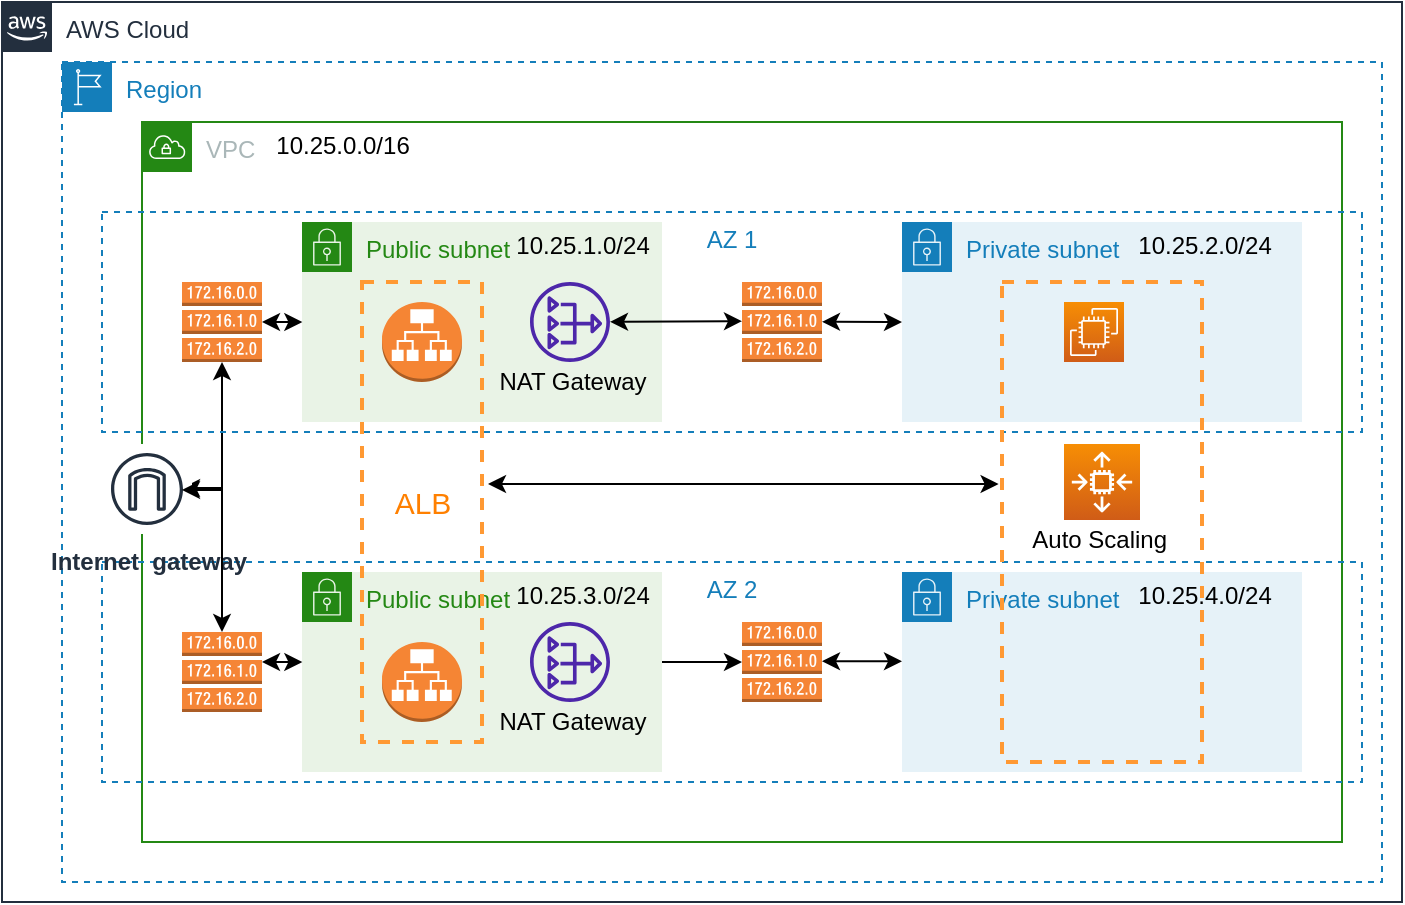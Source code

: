 <mxfile version="17.5.0" type="github">
  <diagram id="Ht1M8jgEwFfnCIfOTk4-" name="Page-1">
    <mxGraphModel dx="998" dy="592" grid="1" gridSize="10" guides="1" tooltips="1" connect="1" arrows="1" fold="1" page="1" pageScale="1" pageWidth="827" pageHeight="1169" math="0" shadow="0">
      <root>
        <mxCell id="0" />
        <mxCell id="1" parent="0" />
        <mxCell id="lyNqc7KsThxSfF1TQBSU-2" value="Region" style="points=[[0,0],[0.25,0],[0.5,0],[0.75,0],[1,0],[1,0.25],[1,0.5],[1,0.75],[1,1],[0.75,1],[0.5,1],[0.25,1],[0,1],[0,0.75],[0,0.5],[0,0.25]];outlineConnect=0;gradientColor=none;html=1;whiteSpace=wrap;fontSize=12;fontStyle=0;container=1;pointerEvents=0;collapsible=0;recursiveResize=0;shape=mxgraph.aws4.group;grIcon=mxgraph.aws4.group_region;strokeColor=#147EBA;fillColor=none;verticalAlign=top;align=left;spacingLeft=30;fontColor=#147EBA;dashed=1;" vertex="1" parent="1">
          <mxGeometry x="140" y="100" width="660" height="410" as="geometry" />
        </mxCell>
        <mxCell id="lyNqc7KsThxSfF1TQBSU-6" value="Public subnet" style="points=[[0,0],[0.25,0],[0.5,0],[0.75,0],[1,0],[1,0.25],[1,0.5],[1,0.75],[1,1],[0.75,1],[0.5,1],[0.25,1],[0,1],[0,0.75],[0,0.5],[0,0.25]];outlineConnect=0;gradientColor=none;html=1;whiteSpace=wrap;fontSize=12;fontStyle=0;container=1;pointerEvents=0;collapsible=0;recursiveResize=0;shape=mxgraph.aws4.group;grIcon=mxgraph.aws4.group_security_group;grStroke=0;strokeColor=#248814;fillColor=#E9F3E6;verticalAlign=top;align=left;spacingLeft=30;fontColor=#248814;dashed=0;" vertex="1" parent="lyNqc7KsThxSfF1TQBSU-2">
          <mxGeometry x="120" y="80" width="180" height="100" as="geometry" />
        </mxCell>
        <mxCell id="lyNqc7KsThxSfF1TQBSU-27" value="" style="sketch=0;outlineConnect=0;fontColor=#232F3E;gradientColor=none;fillColor=#4D27AA;strokeColor=none;dashed=0;verticalLabelPosition=bottom;verticalAlign=top;align=center;html=1;fontSize=12;fontStyle=0;aspect=fixed;pointerEvents=1;shape=mxgraph.aws4.nat_gateway;" vertex="1" parent="lyNqc7KsThxSfF1TQBSU-6">
          <mxGeometry x="114" y="30" width="40" height="40" as="geometry" />
        </mxCell>
        <mxCell id="lyNqc7KsThxSfF1TQBSU-28" value="NAT Gateway" style="text;html=1;resizable=0;autosize=1;align=center;verticalAlign=middle;points=[];fillColor=none;strokeColor=none;rounded=0;" vertex="1" parent="lyNqc7KsThxSfF1TQBSU-6">
          <mxGeometry x="90" y="70" width="90" height="20" as="geometry" />
        </mxCell>
        <mxCell id="lyNqc7KsThxSfF1TQBSU-22" value="" style="outlineConnect=0;dashed=0;verticalLabelPosition=bottom;verticalAlign=top;align=center;html=1;shape=mxgraph.aws3.route_table;fillColor=#F58536;gradientColor=none;" vertex="1" parent="lyNqc7KsThxSfF1TQBSU-2">
          <mxGeometry x="340" y="280" width="40" height="40" as="geometry" />
        </mxCell>
        <mxCell id="lyNqc7KsThxSfF1TQBSU-21" value="" style="outlineConnect=0;dashed=0;verticalLabelPosition=bottom;verticalAlign=top;align=center;html=1;shape=mxgraph.aws3.route_table;fillColor=#F58536;gradientColor=none;" vertex="1" parent="lyNqc7KsThxSfF1TQBSU-2">
          <mxGeometry x="340" y="110" width="40" height="40" as="geometry" />
        </mxCell>
        <mxCell id="lyNqc7KsThxSfF1TQBSU-1" value="AWS Cloud" style="points=[[0,0],[0.25,0],[0.5,0],[0.75,0],[1,0],[1,0.25],[1,0.5],[1,0.75],[1,1],[0.75,1],[0.5,1],[0.25,1],[0,1],[0,0.75],[0,0.5],[0,0.25]];outlineConnect=0;gradientColor=none;html=1;whiteSpace=wrap;fontSize=12;fontStyle=0;container=1;pointerEvents=0;collapsible=0;recursiveResize=0;shape=mxgraph.aws4.group;grIcon=mxgraph.aws4.group_aws_cloud_alt;strokeColor=#232F3E;fillColor=none;verticalAlign=top;align=left;spacingLeft=30;fontColor=#232F3E;dashed=0;" vertex="1" parent="1">
          <mxGeometry x="110" y="70" width="700" height="450" as="geometry" />
        </mxCell>
        <mxCell id="lyNqc7KsThxSfF1TQBSU-36" value="" style="endArrow=classic;startArrow=classic;html=1;rounded=0;" edge="1" parent="lyNqc7KsThxSfF1TQBSU-1">
          <mxGeometry width="50" height="50" relative="1" as="geometry">
            <mxPoint x="410" y="329.597" as="sourcePoint" />
            <mxPoint x="450" y="329.69" as="targetPoint" />
          </mxGeometry>
        </mxCell>
        <mxCell id="lyNqc7KsThxSfF1TQBSU-38" value="" style="sketch=0;points=[[0,0,0],[0.25,0,0],[0.5,0,0],[0.75,0,0],[1,0,0],[0,1,0],[0.25,1,0],[0.5,1,0],[0.75,1,0],[1,1,0],[0,0.25,0],[0,0.5,0],[0,0.75,0],[1,0.25,0],[1,0.5,0],[1,0.75,0]];outlineConnect=0;fontColor=#232F3E;gradientColor=#F78E04;gradientDirection=north;fillColor=#D05C17;strokeColor=#ffffff;dashed=0;verticalLabelPosition=bottom;verticalAlign=top;align=center;html=1;fontSize=12;fontStyle=0;aspect=fixed;shape=mxgraph.aws4.resourceIcon;resIcon=mxgraph.aws4.ec2;" vertex="1" parent="lyNqc7KsThxSfF1TQBSU-1">
          <mxGeometry x="531" y="325" width="30" height="30" as="geometry" />
        </mxCell>
        <mxCell id="lyNqc7KsThxSfF1TQBSU-40" value="" style="outlineConnect=0;dashed=0;verticalLabelPosition=bottom;verticalAlign=top;align=center;html=1;shape=mxgraph.aws3.application_load_balancer;fillColor=#F58534;gradientColor=none;fontSize=15;fontColor=#FF8000;strokeColor=#FF9933;strokeWidth=2;" vertex="1" parent="lyNqc7KsThxSfF1TQBSU-1">
          <mxGeometry x="190" y="150" width="40" height="40" as="geometry" />
        </mxCell>
        <mxCell id="lyNqc7KsThxSfF1TQBSU-43" value="ALB" style="text;html=1;resizable=0;autosize=1;align=center;verticalAlign=middle;points=[];fillColor=none;strokeColor=none;rounded=0;fontSize=15;fontColor=#FF8000;" vertex="1" parent="lyNqc7KsThxSfF1TQBSU-1">
          <mxGeometry x="190" y="240" width="40" height="20" as="geometry" />
        </mxCell>
        <mxCell id="lyNqc7KsThxSfF1TQBSU-45" value="&lt;span style=&quot;color: rgb(0 , 0 , 0) ; font-size: 12px&quot;&gt;10.25.0.0/16&lt;/span&gt;" style="text;html=1;resizable=0;autosize=1;align=center;verticalAlign=middle;points=[];fillColor=none;strokeColor=none;rounded=0;fontSize=15;fontColor=#FF8000;" vertex="1" parent="lyNqc7KsThxSfF1TQBSU-1">
          <mxGeometry x="130" y="60" width="80" height="20" as="geometry" />
        </mxCell>
        <mxCell id="lyNqc7KsThxSfF1TQBSU-46" value="&lt;span style=&quot;color: rgb(0 , 0 , 0) ; font-size: 12px&quot;&gt;10.25.1.0/24&lt;/span&gt;" style="text;html=1;resizable=0;autosize=1;align=center;verticalAlign=middle;points=[];fillColor=none;strokeColor=none;rounded=0;fontSize=15;fontColor=#FF8000;" vertex="1" parent="lyNqc7KsThxSfF1TQBSU-1">
          <mxGeometry x="250" y="110" width="80" height="20" as="geometry" />
        </mxCell>
        <mxCell id="lyNqc7KsThxSfF1TQBSU-29" value="" style="endArrow=classic;startArrow=classic;html=1;rounded=0;entryX=0.5;entryY=1;entryDx=0;entryDy=0;entryPerimeter=0;" edge="1" parent="1" target="lyNqc7KsThxSfF1TQBSU-26">
          <mxGeometry width="50" height="50" relative="1" as="geometry">
            <mxPoint x="200" y="313" as="sourcePoint" />
            <mxPoint x="380" y="300" as="targetPoint" />
            <Array as="points">
              <mxPoint x="220" y="313" />
            </Array>
          </mxGeometry>
        </mxCell>
        <mxCell id="lyNqc7KsThxSfF1TQBSU-33" value="" style="endArrow=classic;startArrow=classic;html=1;rounded=0;entryX=0;entryY=0.5;entryDx=0;entryDy=0;entryPerimeter=0;" edge="1" parent="1" source="lyNqc7KsThxSfF1TQBSU-18" target="lyNqc7KsThxSfF1TQBSU-22">
          <mxGeometry width="50" height="50" relative="1" as="geometry">
            <mxPoint x="290" y="400" as="sourcePoint" />
            <mxPoint x="340" y="350" as="targetPoint" />
          </mxGeometry>
        </mxCell>
        <mxCell id="lyNqc7KsThxSfF1TQBSU-5" value="VPC" style="points=[[0,0],[0.25,0],[0.5,0],[0.75,0],[1,0],[1,0.25],[1,0.5],[1,0.75],[1,1],[0.75,1],[0.5,1],[0.25,1],[0,1],[0,0.75],[0,0.5],[0,0.25]];outlineConnect=0;gradientColor=none;html=1;whiteSpace=wrap;fontSize=12;fontStyle=0;container=1;pointerEvents=0;collapsible=0;recursiveResize=0;shape=mxgraph.aws4.group;grIcon=mxgraph.aws4.group_vpc;strokeColor=#248814;fillColor=none;verticalAlign=top;align=left;spacingLeft=30;fontColor=#AAB7B8;dashed=0;" vertex="1" parent="1">
          <mxGeometry x="180" y="130" width="600" height="360" as="geometry" />
        </mxCell>
        <mxCell id="lyNqc7KsThxSfF1TQBSU-4" value="AZ 2" style="fillColor=none;strokeColor=#147EBA;dashed=1;verticalAlign=top;fontStyle=0;fontColor=#147EBA;" vertex="1" parent="lyNqc7KsThxSfF1TQBSU-5">
          <mxGeometry x="-20" y="220" width="630" height="110" as="geometry" />
        </mxCell>
        <mxCell id="lyNqc7KsThxSfF1TQBSU-3" value="AZ 1" style="fillColor=none;strokeColor=#147EBA;dashed=1;verticalAlign=top;fontStyle=0;fontColor=#147EBA;" vertex="1" parent="lyNqc7KsThxSfF1TQBSU-5">
          <mxGeometry x="-20" y="45" width="630" height="110" as="geometry" />
        </mxCell>
        <mxCell id="lyNqc7KsThxSfF1TQBSU-7" value="Public subnet" style="points=[[0,0],[0.25,0],[0.5,0],[0.75,0],[1,0],[1,0.25],[1,0.5],[1,0.75],[1,1],[0.75,1],[0.5,1],[0.25,1],[0,1],[0,0.75],[0,0.5],[0,0.25]];outlineConnect=0;gradientColor=none;html=1;whiteSpace=wrap;fontSize=12;fontStyle=0;container=1;pointerEvents=0;collapsible=0;recursiveResize=0;shape=mxgraph.aws4.group;grIcon=mxgraph.aws4.group_security_group;grStroke=0;strokeColor=#248814;fillColor=#E9F3E6;verticalAlign=top;align=left;spacingLeft=30;fontColor=#248814;dashed=0;" vertex="1" parent="lyNqc7KsThxSfF1TQBSU-5">
          <mxGeometry x="80" y="225" width="180" height="100" as="geometry" />
        </mxCell>
        <mxCell id="lyNqc7KsThxSfF1TQBSU-9" value="Private subnet" style="points=[[0,0],[0.25,0],[0.5,0],[0.75,0],[1,0],[1,0.25],[1,0.5],[1,0.75],[1,1],[0.75,1],[0.5,1],[0.25,1],[0,1],[0,0.75],[0,0.5],[0,0.25]];outlineConnect=0;gradientColor=none;html=1;whiteSpace=wrap;fontSize=12;fontStyle=0;container=1;pointerEvents=0;collapsible=0;recursiveResize=0;shape=mxgraph.aws4.group;grIcon=mxgraph.aws4.group_security_group;grStroke=0;strokeColor=#147EBA;fillColor=#E6F2F8;verticalAlign=top;align=left;spacingLeft=30;fontColor=#147EBA;dashed=0;" vertex="1" parent="lyNqc7KsThxSfF1TQBSU-5">
          <mxGeometry x="380" y="225" width="200" height="100" as="geometry" />
        </mxCell>
        <mxCell id="lyNqc7KsThxSfF1TQBSU-10" value="Private subnet" style="points=[[0,0],[0.25,0],[0.5,0],[0.75,0],[1,0],[1,0.25],[1,0.5],[1,0.75],[1,1],[0.75,1],[0.5,1],[0.25,1],[0,1],[0,0.75],[0,0.5],[0,0.25]];outlineConnect=0;gradientColor=none;html=1;whiteSpace=wrap;fontSize=12;fontStyle=0;container=1;pointerEvents=0;collapsible=0;recursiveResize=0;shape=mxgraph.aws4.group;grIcon=mxgraph.aws4.group_security_group;grStroke=0;strokeColor=#147EBA;fillColor=#E6F2F8;verticalAlign=top;align=left;spacingLeft=30;fontColor=#147EBA;dashed=0;" vertex="1" parent="lyNqc7KsThxSfF1TQBSU-5">
          <mxGeometry x="380" y="50" width="200" height="100" as="geometry" />
        </mxCell>
        <mxCell id="lyNqc7KsThxSfF1TQBSU-12" value="" style="sketch=0;points=[[0,0,0],[0.25,0,0],[0.5,0,0],[0.75,0,0],[1,0,0],[0,1,0],[0.25,1,0],[0.5,1,0],[0.75,1,0],[1,1,0],[0,0.25,0],[0,0.5,0],[0,0.75,0],[1,0.25,0],[1,0.5,0],[1,0.75,0]];outlineConnect=0;fontColor=#232F3E;gradientColor=#F78E04;gradientDirection=north;fillColor=#D05C17;strokeColor=#ffffff;dashed=0;verticalLabelPosition=bottom;verticalAlign=top;align=center;html=1;fontSize=12;fontStyle=0;aspect=fixed;shape=mxgraph.aws4.resourceIcon;resIcon=mxgraph.aws4.auto_scaling2;" vertex="1" parent="lyNqc7KsThxSfF1TQBSU-5">
          <mxGeometry x="461" y="161" width="38" height="38" as="geometry" />
        </mxCell>
        <mxCell id="lyNqc7KsThxSfF1TQBSU-13" value="Auto Scaling&amp;nbsp;" style="text;html=1;resizable=0;autosize=1;align=center;verticalAlign=middle;points=[];fillColor=none;strokeColor=none;rounded=0;" vertex="1" parent="lyNqc7KsThxSfF1TQBSU-5">
          <mxGeometry x="435" y="199" width="90" height="20" as="geometry" />
        </mxCell>
        <mxCell id="lyNqc7KsThxSfF1TQBSU-18" value="" style="sketch=0;outlineConnect=0;fontColor=#232F3E;gradientColor=none;fillColor=#4D27AA;strokeColor=none;dashed=0;verticalLabelPosition=bottom;verticalAlign=top;align=center;html=1;fontSize=12;fontStyle=0;aspect=fixed;pointerEvents=1;shape=mxgraph.aws4.nat_gateway;" vertex="1" parent="lyNqc7KsThxSfF1TQBSU-5">
          <mxGeometry x="194" y="250" width="40" height="40" as="geometry" />
        </mxCell>
        <mxCell id="lyNqc7KsThxSfF1TQBSU-20" value="NAT Gateway" style="text;html=1;resizable=0;autosize=1;align=center;verticalAlign=middle;points=[];fillColor=none;strokeColor=none;rounded=0;" vertex="1" parent="lyNqc7KsThxSfF1TQBSU-5">
          <mxGeometry x="170" y="290" width="90" height="20" as="geometry" />
        </mxCell>
        <mxCell id="lyNqc7KsThxSfF1TQBSU-24" value="&lt;b&gt;Internet&amp;nbsp; gateway&lt;/b&gt;" style="sketch=0;outlineConnect=0;fontColor=#232F3E;gradientColor=none;strokeColor=#232F3E;fillColor=#ffffff;dashed=0;verticalLabelPosition=bottom;verticalAlign=top;align=center;html=1;fontSize=12;fontStyle=0;aspect=fixed;shape=mxgraph.aws4.resourceIcon;resIcon=mxgraph.aws4.internet_gateway;" vertex="1" parent="lyNqc7KsThxSfF1TQBSU-5">
          <mxGeometry x="-20" y="161" width="45" height="45" as="geometry" />
        </mxCell>
        <mxCell id="lyNqc7KsThxSfF1TQBSU-25" value="" style="outlineConnect=0;dashed=0;verticalLabelPosition=bottom;verticalAlign=top;align=center;html=1;shape=mxgraph.aws3.route_table;fillColor=#F58536;gradientColor=none;" vertex="1" parent="lyNqc7KsThxSfF1TQBSU-5">
          <mxGeometry x="20" y="255" width="40" height="40" as="geometry" />
        </mxCell>
        <mxCell id="lyNqc7KsThxSfF1TQBSU-30" value="" style="endArrow=classic;startArrow=classic;html=1;rounded=0;entryX=0.5;entryY=0;entryDx=0;entryDy=0;entryPerimeter=0;" edge="1" parent="lyNqc7KsThxSfF1TQBSU-5" target="lyNqc7KsThxSfF1TQBSU-25">
          <mxGeometry width="50" height="50" relative="1" as="geometry">
            <mxPoint x="20" y="184" as="sourcePoint" />
            <mxPoint x="80" y="170" as="targetPoint" />
            <Array as="points">
              <mxPoint x="40" y="184" />
            </Array>
          </mxGeometry>
        </mxCell>
        <mxCell id="lyNqc7KsThxSfF1TQBSU-26" value="" style="outlineConnect=0;dashed=0;verticalLabelPosition=bottom;verticalAlign=top;align=center;html=1;shape=mxgraph.aws3.route_table;fillColor=#F58536;gradientColor=none;" vertex="1" parent="lyNqc7KsThxSfF1TQBSU-5">
          <mxGeometry x="20" y="80" width="40" height="40" as="geometry" />
        </mxCell>
        <mxCell id="lyNqc7KsThxSfF1TQBSU-31" value="" style="endArrow=classic;startArrow=classic;html=1;rounded=0;entryX=1;entryY=0.5;entryDx=0;entryDy=0;entryPerimeter=0;exitX=0.159;exitY=0.5;exitDx=0;exitDy=0;exitPerimeter=0;" edge="1" parent="lyNqc7KsThxSfF1TQBSU-5" source="lyNqc7KsThxSfF1TQBSU-3" target="lyNqc7KsThxSfF1TQBSU-26">
          <mxGeometry width="50" height="50" relative="1" as="geometry">
            <mxPoint x="30" y="190" as="sourcePoint" />
            <mxPoint x="80" y="140" as="targetPoint" />
          </mxGeometry>
        </mxCell>
        <mxCell id="lyNqc7KsThxSfF1TQBSU-32" value="" style="endArrow=classic;startArrow=classic;html=1;rounded=0;exitX=0.159;exitY=0.455;exitDx=0;exitDy=0;exitPerimeter=0;" edge="1" parent="lyNqc7KsThxSfF1TQBSU-5" source="lyNqc7KsThxSfF1TQBSU-4">
          <mxGeometry width="50" height="50" relative="1" as="geometry">
            <mxPoint x="90.17" y="110" as="sourcePoint" />
            <mxPoint x="60" y="270" as="targetPoint" />
            <Array as="points">
              <mxPoint x="70" y="270" />
            </Array>
          </mxGeometry>
        </mxCell>
        <mxCell id="lyNqc7KsThxSfF1TQBSU-34" value="" style="endArrow=classic;startArrow=classic;html=1;rounded=0;entryX=0;entryY=0.5;entryDx=0;entryDy=0;entryPerimeter=0;" edge="1" parent="lyNqc7KsThxSfF1TQBSU-5" source="lyNqc7KsThxSfF1TQBSU-27">
          <mxGeometry width="50" height="50" relative="1" as="geometry">
            <mxPoint x="270" y="110" as="sourcePoint" />
            <mxPoint x="300" y="99.6" as="targetPoint" />
          </mxGeometry>
        </mxCell>
        <mxCell id="lyNqc7KsThxSfF1TQBSU-35" value="" style="endArrow=classic;startArrow=classic;html=1;rounded=0;" edge="1" parent="lyNqc7KsThxSfF1TQBSU-5">
          <mxGeometry width="50" height="50" relative="1" as="geometry">
            <mxPoint x="340" y="99.907" as="sourcePoint" />
            <mxPoint x="380" y="100" as="targetPoint" />
          </mxGeometry>
        </mxCell>
        <mxCell id="lyNqc7KsThxSfF1TQBSU-37" value="" style="sketch=0;points=[[0,0,0],[0.25,0,0],[0.5,0,0],[0.75,0,0],[1,0,0],[0,1,0],[0.25,1,0],[0.5,1,0],[0.75,1,0],[1,1,0],[0,0.25,0],[0,0.5,0],[0,0.75,0],[1,0.25,0],[1,0.5,0],[1,0.75,0]];outlineConnect=0;fontColor=#232F3E;gradientColor=#F78E04;gradientDirection=north;fillColor=#D05C17;strokeColor=#ffffff;dashed=0;verticalLabelPosition=bottom;verticalAlign=top;align=center;html=1;fontSize=12;fontStyle=0;aspect=fixed;shape=mxgraph.aws4.resourceIcon;resIcon=mxgraph.aws4.ec2;" vertex="1" parent="lyNqc7KsThxSfF1TQBSU-5">
          <mxGeometry x="461" y="90" width="30" height="30" as="geometry" />
        </mxCell>
        <mxCell id="lyNqc7KsThxSfF1TQBSU-39" value="" style="fillColor=none;strokeColor=#FF9933;dashed=1;verticalAlign=top;fontStyle=1;fontColor=#FF8000;fontSize=15;strokeWidth=2;" vertex="1" parent="lyNqc7KsThxSfF1TQBSU-5">
          <mxGeometry x="430" y="80" width="100" height="240" as="geometry" />
        </mxCell>
        <mxCell id="lyNqc7KsThxSfF1TQBSU-41" value="" style="outlineConnect=0;dashed=0;verticalLabelPosition=bottom;verticalAlign=top;align=center;html=1;shape=mxgraph.aws3.application_load_balancer;fillColor=#F58534;gradientColor=none;fontSize=15;fontColor=#FF8000;strokeColor=#FF9933;strokeWidth=2;" vertex="1" parent="lyNqc7KsThxSfF1TQBSU-5">
          <mxGeometry x="120" y="260" width="40" height="40" as="geometry" />
        </mxCell>
        <mxCell id="lyNqc7KsThxSfF1TQBSU-42" value="" style="fillColor=none;strokeColor=#FF9933;dashed=1;verticalAlign=top;fontStyle=1;fontColor=#FF8000;fontSize=15;strokeWidth=2;" vertex="1" parent="lyNqc7KsThxSfF1TQBSU-5">
          <mxGeometry x="110" y="80" width="60" height="230" as="geometry" />
        </mxCell>
        <mxCell id="lyNqc7KsThxSfF1TQBSU-44" value="" style="endArrow=classic;startArrow=classic;html=1;rounded=0;fontSize=15;fontColor=#FF8000;entryX=-0.017;entryY=0.421;entryDx=0;entryDy=0;entryPerimeter=0;exitX=1.05;exitY=0.439;exitDx=0;exitDy=0;exitPerimeter=0;" edge="1" parent="lyNqc7KsThxSfF1TQBSU-5" source="lyNqc7KsThxSfF1TQBSU-42" target="lyNqc7KsThxSfF1TQBSU-39">
          <mxGeometry width="50" height="50" relative="1" as="geometry">
            <mxPoint x="240" y="270" as="sourcePoint" />
            <mxPoint x="290" y="220" as="targetPoint" />
          </mxGeometry>
        </mxCell>
        <mxCell id="lyNqc7KsThxSfF1TQBSU-47" value="&lt;span style=&quot;color: rgb(0 , 0 , 0) ; font-size: 12px&quot;&gt;10.25.2.0/24&lt;/span&gt;" style="text;html=1;resizable=0;autosize=1;align=center;verticalAlign=middle;points=[];fillColor=none;strokeColor=none;rounded=0;fontSize=15;fontColor=#FF8000;" vertex="1" parent="lyNqc7KsThxSfF1TQBSU-5">
          <mxGeometry x="491" y="50" width="80" height="20" as="geometry" />
        </mxCell>
        <mxCell id="lyNqc7KsThxSfF1TQBSU-49" value="&lt;span style=&quot;color: rgb(0 , 0 , 0) ; font-size: 12px&quot;&gt;10.25.3.0/24&lt;/span&gt;" style="text;html=1;resizable=0;autosize=1;align=center;verticalAlign=middle;points=[];fillColor=none;strokeColor=none;rounded=0;fontSize=15;fontColor=#FF8000;" vertex="1" parent="lyNqc7KsThxSfF1TQBSU-5">
          <mxGeometry x="180" y="225" width="80" height="20" as="geometry" />
        </mxCell>
        <mxCell id="lyNqc7KsThxSfF1TQBSU-48" value="&lt;span style=&quot;color: rgb(0 , 0 , 0) ; font-size: 12px&quot;&gt;10.25.4.0/24&lt;/span&gt;" style="text;html=1;resizable=0;autosize=1;align=center;verticalAlign=middle;points=[];fillColor=none;strokeColor=none;rounded=0;fontSize=15;fontColor=#FF8000;" vertex="1" parent="lyNqc7KsThxSfF1TQBSU-5">
          <mxGeometry x="491" y="225" width="80" height="20" as="geometry" />
        </mxCell>
      </root>
    </mxGraphModel>
  </diagram>
</mxfile>

